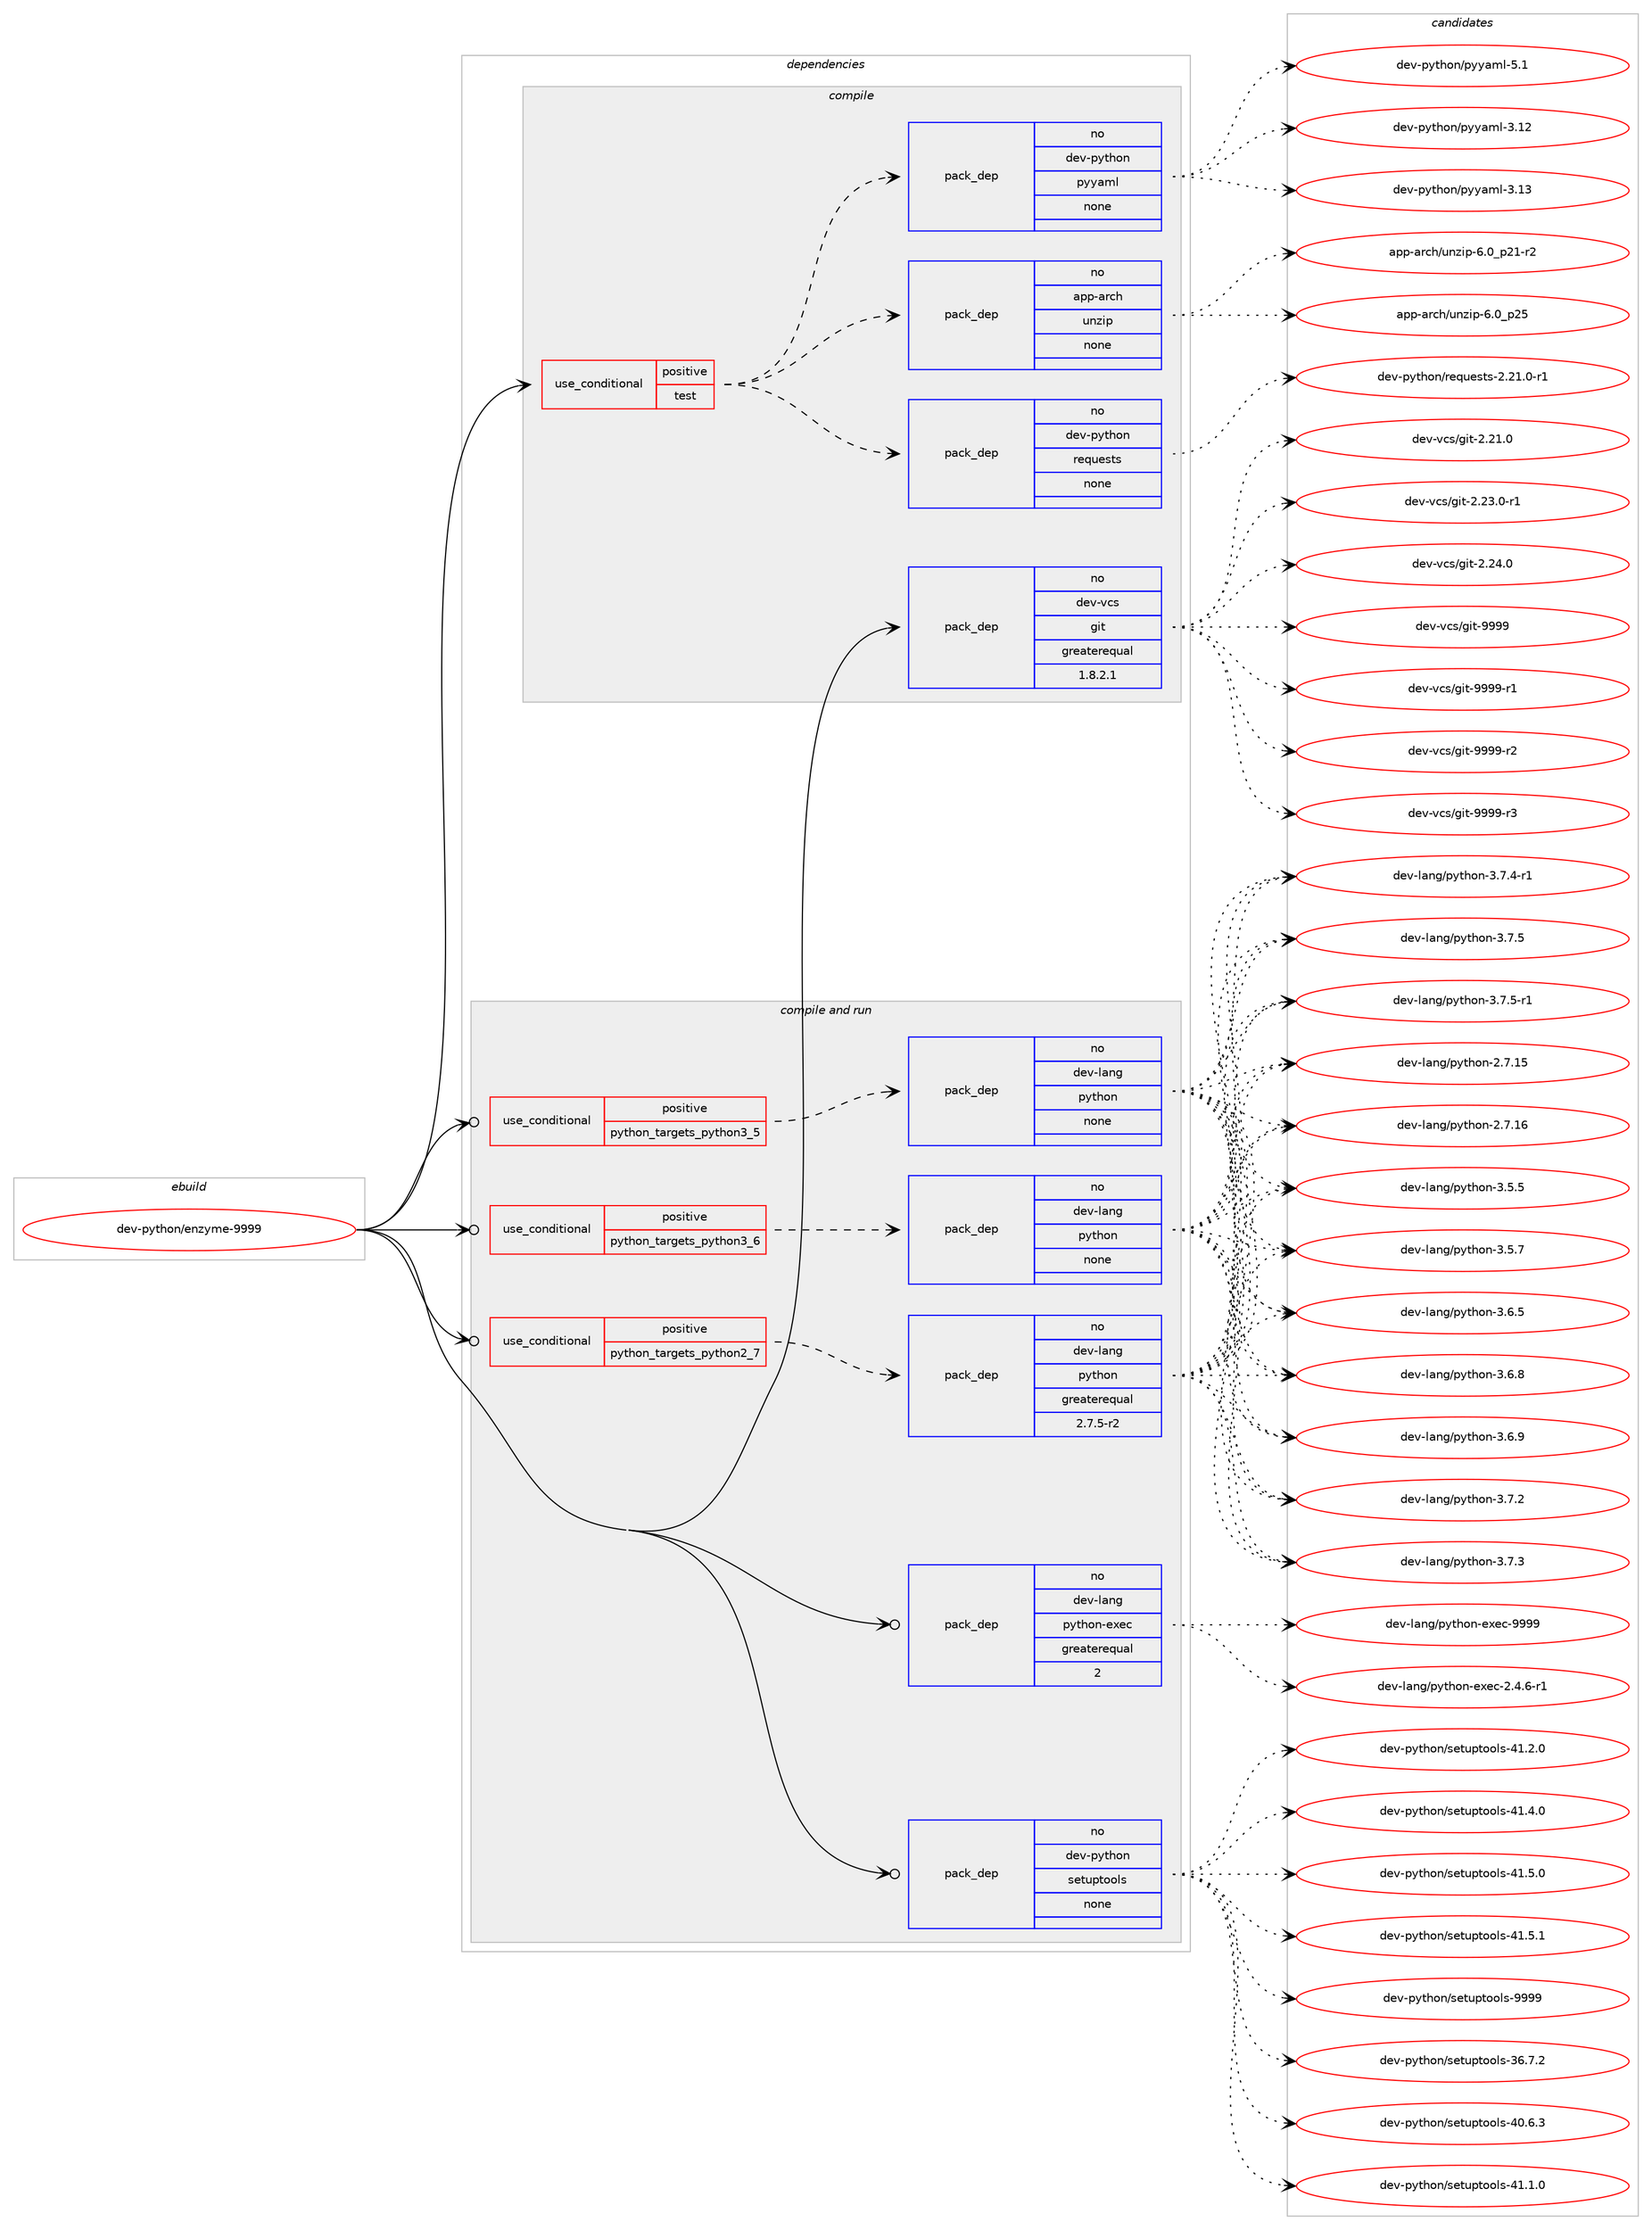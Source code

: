 digraph prolog {

# *************
# Graph options
# *************

newrank=true;
concentrate=true;
compound=true;
graph [rankdir=LR,fontname=Helvetica,fontsize=10,ranksep=1.5];#, ranksep=2.5, nodesep=0.2];
edge  [arrowhead=vee];
node  [fontname=Helvetica,fontsize=10];

# **********
# The ebuild
# **********

subgraph cluster_leftcol {
color=gray;
rank=same;
label=<<i>ebuild</i>>;
id [label="dev-python/enzyme-9999", color=red, width=4, href="../dev-python/enzyme-9999.svg"];
}

# ****************
# The dependencies
# ****************

subgraph cluster_midcol {
color=gray;
label=<<i>dependencies</i>>;
subgraph cluster_compile {
fillcolor="#eeeeee";
style=filled;
label=<<i>compile</i>>;
subgraph cond139024 {
dependency603474 [label=<<TABLE BORDER="0" CELLBORDER="1" CELLSPACING="0" CELLPADDING="4"><TR><TD ROWSPAN="3" CELLPADDING="10">use_conditional</TD></TR><TR><TD>positive</TD></TR><TR><TD>test</TD></TR></TABLE>>, shape=none, color=red];
subgraph pack452654 {
dependency603475 [label=<<TABLE BORDER="0" CELLBORDER="1" CELLSPACING="0" CELLPADDING="4" WIDTH="220"><TR><TD ROWSPAN="6" CELLPADDING="30">pack_dep</TD></TR><TR><TD WIDTH="110">no</TD></TR><TR><TD>app-arch</TD></TR><TR><TD>unzip</TD></TR><TR><TD>none</TD></TR><TR><TD></TD></TR></TABLE>>, shape=none, color=blue];
}
dependency603474:e -> dependency603475:w [weight=20,style="dashed",arrowhead="vee"];
subgraph pack452655 {
dependency603476 [label=<<TABLE BORDER="0" CELLBORDER="1" CELLSPACING="0" CELLPADDING="4" WIDTH="220"><TR><TD ROWSPAN="6" CELLPADDING="30">pack_dep</TD></TR><TR><TD WIDTH="110">no</TD></TR><TR><TD>dev-python</TD></TR><TR><TD>pyyaml</TD></TR><TR><TD>none</TD></TR><TR><TD></TD></TR></TABLE>>, shape=none, color=blue];
}
dependency603474:e -> dependency603476:w [weight=20,style="dashed",arrowhead="vee"];
subgraph pack452656 {
dependency603477 [label=<<TABLE BORDER="0" CELLBORDER="1" CELLSPACING="0" CELLPADDING="4" WIDTH="220"><TR><TD ROWSPAN="6" CELLPADDING="30">pack_dep</TD></TR><TR><TD WIDTH="110">no</TD></TR><TR><TD>dev-python</TD></TR><TR><TD>requests</TD></TR><TR><TD>none</TD></TR><TR><TD></TD></TR></TABLE>>, shape=none, color=blue];
}
dependency603474:e -> dependency603477:w [weight=20,style="dashed",arrowhead="vee"];
}
id:e -> dependency603474:w [weight=20,style="solid",arrowhead="vee"];
subgraph pack452657 {
dependency603478 [label=<<TABLE BORDER="0" CELLBORDER="1" CELLSPACING="0" CELLPADDING="4" WIDTH="220"><TR><TD ROWSPAN="6" CELLPADDING="30">pack_dep</TD></TR><TR><TD WIDTH="110">no</TD></TR><TR><TD>dev-vcs</TD></TR><TR><TD>git</TD></TR><TR><TD>greaterequal</TD></TR><TR><TD>1.8.2.1</TD></TR></TABLE>>, shape=none, color=blue];
}
id:e -> dependency603478:w [weight=20,style="solid",arrowhead="vee"];
}
subgraph cluster_compileandrun {
fillcolor="#eeeeee";
style=filled;
label=<<i>compile and run</i>>;
subgraph cond139025 {
dependency603479 [label=<<TABLE BORDER="0" CELLBORDER="1" CELLSPACING="0" CELLPADDING="4"><TR><TD ROWSPAN="3" CELLPADDING="10">use_conditional</TD></TR><TR><TD>positive</TD></TR><TR><TD>python_targets_python2_7</TD></TR></TABLE>>, shape=none, color=red];
subgraph pack452658 {
dependency603480 [label=<<TABLE BORDER="0" CELLBORDER="1" CELLSPACING="0" CELLPADDING="4" WIDTH="220"><TR><TD ROWSPAN="6" CELLPADDING="30">pack_dep</TD></TR><TR><TD WIDTH="110">no</TD></TR><TR><TD>dev-lang</TD></TR><TR><TD>python</TD></TR><TR><TD>greaterequal</TD></TR><TR><TD>2.7.5-r2</TD></TR></TABLE>>, shape=none, color=blue];
}
dependency603479:e -> dependency603480:w [weight=20,style="dashed",arrowhead="vee"];
}
id:e -> dependency603479:w [weight=20,style="solid",arrowhead="odotvee"];
subgraph cond139026 {
dependency603481 [label=<<TABLE BORDER="0" CELLBORDER="1" CELLSPACING="0" CELLPADDING="4"><TR><TD ROWSPAN="3" CELLPADDING="10">use_conditional</TD></TR><TR><TD>positive</TD></TR><TR><TD>python_targets_python3_5</TD></TR></TABLE>>, shape=none, color=red];
subgraph pack452659 {
dependency603482 [label=<<TABLE BORDER="0" CELLBORDER="1" CELLSPACING="0" CELLPADDING="4" WIDTH="220"><TR><TD ROWSPAN="6" CELLPADDING="30">pack_dep</TD></TR><TR><TD WIDTH="110">no</TD></TR><TR><TD>dev-lang</TD></TR><TR><TD>python</TD></TR><TR><TD>none</TD></TR><TR><TD></TD></TR></TABLE>>, shape=none, color=blue];
}
dependency603481:e -> dependency603482:w [weight=20,style="dashed",arrowhead="vee"];
}
id:e -> dependency603481:w [weight=20,style="solid",arrowhead="odotvee"];
subgraph cond139027 {
dependency603483 [label=<<TABLE BORDER="0" CELLBORDER="1" CELLSPACING="0" CELLPADDING="4"><TR><TD ROWSPAN="3" CELLPADDING="10">use_conditional</TD></TR><TR><TD>positive</TD></TR><TR><TD>python_targets_python3_6</TD></TR></TABLE>>, shape=none, color=red];
subgraph pack452660 {
dependency603484 [label=<<TABLE BORDER="0" CELLBORDER="1" CELLSPACING="0" CELLPADDING="4" WIDTH="220"><TR><TD ROWSPAN="6" CELLPADDING="30">pack_dep</TD></TR><TR><TD WIDTH="110">no</TD></TR><TR><TD>dev-lang</TD></TR><TR><TD>python</TD></TR><TR><TD>none</TD></TR><TR><TD></TD></TR></TABLE>>, shape=none, color=blue];
}
dependency603483:e -> dependency603484:w [weight=20,style="dashed",arrowhead="vee"];
}
id:e -> dependency603483:w [weight=20,style="solid",arrowhead="odotvee"];
subgraph pack452661 {
dependency603485 [label=<<TABLE BORDER="0" CELLBORDER="1" CELLSPACING="0" CELLPADDING="4" WIDTH="220"><TR><TD ROWSPAN="6" CELLPADDING="30">pack_dep</TD></TR><TR><TD WIDTH="110">no</TD></TR><TR><TD>dev-lang</TD></TR><TR><TD>python-exec</TD></TR><TR><TD>greaterequal</TD></TR><TR><TD>2</TD></TR></TABLE>>, shape=none, color=blue];
}
id:e -> dependency603485:w [weight=20,style="solid",arrowhead="odotvee"];
subgraph pack452662 {
dependency603486 [label=<<TABLE BORDER="0" CELLBORDER="1" CELLSPACING="0" CELLPADDING="4" WIDTH="220"><TR><TD ROWSPAN="6" CELLPADDING="30">pack_dep</TD></TR><TR><TD WIDTH="110">no</TD></TR><TR><TD>dev-python</TD></TR><TR><TD>setuptools</TD></TR><TR><TD>none</TD></TR><TR><TD></TD></TR></TABLE>>, shape=none, color=blue];
}
id:e -> dependency603486:w [weight=20,style="solid",arrowhead="odotvee"];
}
subgraph cluster_run {
fillcolor="#eeeeee";
style=filled;
label=<<i>run</i>>;
}
}

# **************
# The candidates
# **************

subgraph cluster_choices {
rank=same;
color=gray;
label=<<i>candidates</i>>;

subgraph choice452654 {
color=black;
nodesep=1;
choice9711211245971149910447117110122105112455446489511250494511450 [label="app-arch/unzip-6.0_p21-r2", color=red, width=4,href="../app-arch/unzip-6.0_p21-r2.svg"];
choice971121124597114991044711711012210511245544648951125053 [label="app-arch/unzip-6.0_p25", color=red, width=4,href="../app-arch/unzip-6.0_p25.svg"];
dependency603475:e -> choice9711211245971149910447117110122105112455446489511250494511450:w [style=dotted,weight="100"];
dependency603475:e -> choice971121124597114991044711711012210511245544648951125053:w [style=dotted,weight="100"];
}
subgraph choice452655 {
color=black;
nodesep=1;
choice1001011184511212111610411111047112121121971091084551464950 [label="dev-python/pyyaml-3.12", color=red, width=4,href="../dev-python/pyyaml-3.12.svg"];
choice1001011184511212111610411111047112121121971091084551464951 [label="dev-python/pyyaml-3.13", color=red, width=4,href="../dev-python/pyyaml-3.13.svg"];
choice10010111845112121116104111110471121211219710910845534649 [label="dev-python/pyyaml-5.1", color=red, width=4,href="../dev-python/pyyaml-5.1.svg"];
dependency603476:e -> choice1001011184511212111610411111047112121121971091084551464950:w [style=dotted,weight="100"];
dependency603476:e -> choice1001011184511212111610411111047112121121971091084551464951:w [style=dotted,weight="100"];
dependency603476:e -> choice10010111845112121116104111110471121211219710910845534649:w [style=dotted,weight="100"];
}
subgraph choice452656 {
color=black;
nodesep=1;
choice1001011184511212111610411111047114101113117101115116115455046504946484511449 [label="dev-python/requests-2.21.0-r1", color=red, width=4,href="../dev-python/requests-2.21.0-r1.svg"];
dependency603477:e -> choice1001011184511212111610411111047114101113117101115116115455046504946484511449:w [style=dotted,weight="100"];
}
subgraph choice452657 {
color=black;
nodesep=1;
choice10010111845118991154710310511645504650494648 [label="dev-vcs/git-2.21.0", color=red, width=4,href="../dev-vcs/git-2.21.0.svg"];
choice100101118451189911547103105116455046505146484511449 [label="dev-vcs/git-2.23.0-r1", color=red, width=4,href="../dev-vcs/git-2.23.0-r1.svg"];
choice10010111845118991154710310511645504650524648 [label="dev-vcs/git-2.24.0", color=red, width=4,href="../dev-vcs/git-2.24.0.svg"];
choice1001011184511899115471031051164557575757 [label="dev-vcs/git-9999", color=red, width=4,href="../dev-vcs/git-9999.svg"];
choice10010111845118991154710310511645575757574511449 [label="dev-vcs/git-9999-r1", color=red, width=4,href="../dev-vcs/git-9999-r1.svg"];
choice10010111845118991154710310511645575757574511450 [label="dev-vcs/git-9999-r2", color=red, width=4,href="../dev-vcs/git-9999-r2.svg"];
choice10010111845118991154710310511645575757574511451 [label="dev-vcs/git-9999-r3", color=red, width=4,href="../dev-vcs/git-9999-r3.svg"];
dependency603478:e -> choice10010111845118991154710310511645504650494648:w [style=dotted,weight="100"];
dependency603478:e -> choice100101118451189911547103105116455046505146484511449:w [style=dotted,weight="100"];
dependency603478:e -> choice10010111845118991154710310511645504650524648:w [style=dotted,weight="100"];
dependency603478:e -> choice1001011184511899115471031051164557575757:w [style=dotted,weight="100"];
dependency603478:e -> choice10010111845118991154710310511645575757574511449:w [style=dotted,weight="100"];
dependency603478:e -> choice10010111845118991154710310511645575757574511450:w [style=dotted,weight="100"];
dependency603478:e -> choice10010111845118991154710310511645575757574511451:w [style=dotted,weight="100"];
}
subgraph choice452658 {
color=black;
nodesep=1;
choice10010111845108971101034711212111610411111045504655464953 [label="dev-lang/python-2.7.15", color=red, width=4,href="../dev-lang/python-2.7.15.svg"];
choice10010111845108971101034711212111610411111045504655464954 [label="dev-lang/python-2.7.16", color=red, width=4,href="../dev-lang/python-2.7.16.svg"];
choice100101118451089711010347112121116104111110455146534653 [label="dev-lang/python-3.5.5", color=red, width=4,href="../dev-lang/python-3.5.5.svg"];
choice100101118451089711010347112121116104111110455146534655 [label="dev-lang/python-3.5.7", color=red, width=4,href="../dev-lang/python-3.5.7.svg"];
choice100101118451089711010347112121116104111110455146544653 [label="dev-lang/python-3.6.5", color=red, width=4,href="../dev-lang/python-3.6.5.svg"];
choice100101118451089711010347112121116104111110455146544656 [label="dev-lang/python-3.6.8", color=red, width=4,href="../dev-lang/python-3.6.8.svg"];
choice100101118451089711010347112121116104111110455146544657 [label="dev-lang/python-3.6.9", color=red, width=4,href="../dev-lang/python-3.6.9.svg"];
choice100101118451089711010347112121116104111110455146554650 [label="dev-lang/python-3.7.2", color=red, width=4,href="../dev-lang/python-3.7.2.svg"];
choice100101118451089711010347112121116104111110455146554651 [label="dev-lang/python-3.7.3", color=red, width=4,href="../dev-lang/python-3.7.3.svg"];
choice1001011184510897110103471121211161041111104551465546524511449 [label="dev-lang/python-3.7.4-r1", color=red, width=4,href="../dev-lang/python-3.7.4-r1.svg"];
choice100101118451089711010347112121116104111110455146554653 [label="dev-lang/python-3.7.5", color=red, width=4,href="../dev-lang/python-3.7.5.svg"];
choice1001011184510897110103471121211161041111104551465546534511449 [label="dev-lang/python-3.7.5-r1", color=red, width=4,href="../dev-lang/python-3.7.5-r1.svg"];
dependency603480:e -> choice10010111845108971101034711212111610411111045504655464953:w [style=dotted,weight="100"];
dependency603480:e -> choice10010111845108971101034711212111610411111045504655464954:w [style=dotted,weight="100"];
dependency603480:e -> choice100101118451089711010347112121116104111110455146534653:w [style=dotted,weight="100"];
dependency603480:e -> choice100101118451089711010347112121116104111110455146534655:w [style=dotted,weight="100"];
dependency603480:e -> choice100101118451089711010347112121116104111110455146544653:w [style=dotted,weight="100"];
dependency603480:e -> choice100101118451089711010347112121116104111110455146544656:w [style=dotted,weight="100"];
dependency603480:e -> choice100101118451089711010347112121116104111110455146544657:w [style=dotted,weight="100"];
dependency603480:e -> choice100101118451089711010347112121116104111110455146554650:w [style=dotted,weight="100"];
dependency603480:e -> choice100101118451089711010347112121116104111110455146554651:w [style=dotted,weight="100"];
dependency603480:e -> choice1001011184510897110103471121211161041111104551465546524511449:w [style=dotted,weight="100"];
dependency603480:e -> choice100101118451089711010347112121116104111110455146554653:w [style=dotted,weight="100"];
dependency603480:e -> choice1001011184510897110103471121211161041111104551465546534511449:w [style=dotted,weight="100"];
}
subgraph choice452659 {
color=black;
nodesep=1;
choice10010111845108971101034711212111610411111045504655464953 [label="dev-lang/python-2.7.15", color=red, width=4,href="../dev-lang/python-2.7.15.svg"];
choice10010111845108971101034711212111610411111045504655464954 [label="dev-lang/python-2.7.16", color=red, width=4,href="../dev-lang/python-2.7.16.svg"];
choice100101118451089711010347112121116104111110455146534653 [label="dev-lang/python-3.5.5", color=red, width=4,href="../dev-lang/python-3.5.5.svg"];
choice100101118451089711010347112121116104111110455146534655 [label="dev-lang/python-3.5.7", color=red, width=4,href="../dev-lang/python-3.5.7.svg"];
choice100101118451089711010347112121116104111110455146544653 [label="dev-lang/python-3.6.5", color=red, width=4,href="../dev-lang/python-3.6.5.svg"];
choice100101118451089711010347112121116104111110455146544656 [label="dev-lang/python-3.6.8", color=red, width=4,href="../dev-lang/python-3.6.8.svg"];
choice100101118451089711010347112121116104111110455146544657 [label="dev-lang/python-3.6.9", color=red, width=4,href="../dev-lang/python-3.6.9.svg"];
choice100101118451089711010347112121116104111110455146554650 [label="dev-lang/python-3.7.2", color=red, width=4,href="../dev-lang/python-3.7.2.svg"];
choice100101118451089711010347112121116104111110455146554651 [label="dev-lang/python-3.7.3", color=red, width=4,href="../dev-lang/python-3.7.3.svg"];
choice1001011184510897110103471121211161041111104551465546524511449 [label="dev-lang/python-3.7.4-r1", color=red, width=4,href="../dev-lang/python-3.7.4-r1.svg"];
choice100101118451089711010347112121116104111110455146554653 [label="dev-lang/python-3.7.5", color=red, width=4,href="../dev-lang/python-3.7.5.svg"];
choice1001011184510897110103471121211161041111104551465546534511449 [label="dev-lang/python-3.7.5-r1", color=red, width=4,href="../dev-lang/python-3.7.5-r1.svg"];
dependency603482:e -> choice10010111845108971101034711212111610411111045504655464953:w [style=dotted,weight="100"];
dependency603482:e -> choice10010111845108971101034711212111610411111045504655464954:w [style=dotted,weight="100"];
dependency603482:e -> choice100101118451089711010347112121116104111110455146534653:w [style=dotted,weight="100"];
dependency603482:e -> choice100101118451089711010347112121116104111110455146534655:w [style=dotted,weight="100"];
dependency603482:e -> choice100101118451089711010347112121116104111110455146544653:w [style=dotted,weight="100"];
dependency603482:e -> choice100101118451089711010347112121116104111110455146544656:w [style=dotted,weight="100"];
dependency603482:e -> choice100101118451089711010347112121116104111110455146544657:w [style=dotted,weight="100"];
dependency603482:e -> choice100101118451089711010347112121116104111110455146554650:w [style=dotted,weight="100"];
dependency603482:e -> choice100101118451089711010347112121116104111110455146554651:w [style=dotted,weight="100"];
dependency603482:e -> choice1001011184510897110103471121211161041111104551465546524511449:w [style=dotted,weight="100"];
dependency603482:e -> choice100101118451089711010347112121116104111110455146554653:w [style=dotted,weight="100"];
dependency603482:e -> choice1001011184510897110103471121211161041111104551465546534511449:w [style=dotted,weight="100"];
}
subgraph choice452660 {
color=black;
nodesep=1;
choice10010111845108971101034711212111610411111045504655464953 [label="dev-lang/python-2.7.15", color=red, width=4,href="../dev-lang/python-2.7.15.svg"];
choice10010111845108971101034711212111610411111045504655464954 [label="dev-lang/python-2.7.16", color=red, width=4,href="../dev-lang/python-2.7.16.svg"];
choice100101118451089711010347112121116104111110455146534653 [label="dev-lang/python-3.5.5", color=red, width=4,href="../dev-lang/python-3.5.5.svg"];
choice100101118451089711010347112121116104111110455146534655 [label="dev-lang/python-3.5.7", color=red, width=4,href="../dev-lang/python-3.5.7.svg"];
choice100101118451089711010347112121116104111110455146544653 [label="dev-lang/python-3.6.5", color=red, width=4,href="../dev-lang/python-3.6.5.svg"];
choice100101118451089711010347112121116104111110455146544656 [label="dev-lang/python-3.6.8", color=red, width=4,href="../dev-lang/python-3.6.8.svg"];
choice100101118451089711010347112121116104111110455146544657 [label="dev-lang/python-3.6.9", color=red, width=4,href="../dev-lang/python-3.6.9.svg"];
choice100101118451089711010347112121116104111110455146554650 [label="dev-lang/python-3.7.2", color=red, width=4,href="../dev-lang/python-3.7.2.svg"];
choice100101118451089711010347112121116104111110455146554651 [label="dev-lang/python-3.7.3", color=red, width=4,href="../dev-lang/python-3.7.3.svg"];
choice1001011184510897110103471121211161041111104551465546524511449 [label="dev-lang/python-3.7.4-r1", color=red, width=4,href="../dev-lang/python-3.7.4-r1.svg"];
choice100101118451089711010347112121116104111110455146554653 [label="dev-lang/python-3.7.5", color=red, width=4,href="../dev-lang/python-3.7.5.svg"];
choice1001011184510897110103471121211161041111104551465546534511449 [label="dev-lang/python-3.7.5-r1", color=red, width=4,href="../dev-lang/python-3.7.5-r1.svg"];
dependency603484:e -> choice10010111845108971101034711212111610411111045504655464953:w [style=dotted,weight="100"];
dependency603484:e -> choice10010111845108971101034711212111610411111045504655464954:w [style=dotted,weight="100"];
dependency603484:e -> choice100101118451089711010347112121116104111110455146534653:w [style=dotted,weight="100"];
dependency603484:e -> choice100101118451089711010347112121116104111110455146534655:w [style=dotted,weight="100"];
dependency603484:e -> choice100101118451089711010347112121116104111110455146544653:w [style=dotted,weight="100"];
dependency603484:e -> choice100101118451089711010347112121116104111110455146544656:w [style=dotted,weight="100"];
dependency603484:e -> choice100101118451089711010347112121116104111110455146544657:w [style=dotted,weight="100"];
dependency603484:e -> choice100101118451089711010347112121116104111110455146554650:w [style=dotted,weight="100"];
dependency603484:e -> choice100101118451089711010347112121116104111110455146554651:w [style=dotted,weight="100"];
dependency603484:e -> choice1001011184510897110103471121211161041111104551465546524511449:w [style=dotted,weight="100"];
dependency603484:e -> choice100101118451089711010347112121116104111110455146554653:w [style=dotted,weight="100"];
dependency603484:e -> choice1001011184510897110103471121211161041111104551465546534511449:w [style=dotted,weight="100"];
}
subgraph choice452661 {
color=black;
nodesep=1;
choice10010111845108971101034711212111610411111045101120101994550465246544511449 [label="dev-lang/python-exec-2.4.6-r1", color=red, width=4,href="../dev-lang/python-exec-2.4.6-r1.svg"];
choice10010111845108971101034711212111610411111045101120101994557575757 [label="dev-lang/python-exec-9999", color=red, width=4,href="../dev-lang/python-exec-9999.svg"];
dependency603485:e -> choice10010111845108971101034711212111610411111045101120101994550465246544511449:w [style=dotted,weight="100"];
dependency603485:e -> choice10010111845108971101034711212111610411111045101120101994557575757:w [style=dotted,weight="100"];
}
subgraph choice452662 {
color=black;
nodesep=1;
choice100101118451121211161041111104711510111611711211611111110811545515446554650 [label="dev-python/setuptools-36.7.2", color=red, width=4,href="../dev-python/setuptools-36.7.2.svg"];
choice100101118451121211161041111104711510111611711211611111110811545524846544651 [label="dev-python/setuptools-40.6.3", color=red, width=4,href="../dev-python/setuptools-40.6.3.svg"];
choice100101118451121211161041111104711510111611711211611111110811545524946494648 [label="dev-python/setuptools-41.1.0", color=red, width=4,href="../dev-python/setuptools-41.1.0.svg"];
choice100101118451121211161041111104711510111611711211611111110811545524946504648 [label="dev-python/setuptools-41.2.0", color=red, width=4,href="../dev-python/setuptools-41.2.0.svg"];
choice100101118451121211161041111104711510111611711211611111110811545524946524648 [label="dev-python/setuptools-41.4.0", color=red, width=4,href="../dev-python/setuptools-41.4.0.svg"];
choice100101118451121211161041111104711510111611711211611111110811545524946534648 [label="dev-python/setuptools-41.5.0", color=red, width=4,href="../dev-python/setuptools-41.5.0.svg"];
choice100101118451121211161041111104711510111611711211611111110811545524946534649 [label="dev-python/setuptools-41.5.1", color=red, width=4,href="../dev-python/setuptools-41.5.1.svg"];
choice10010111845112121116104111110471151011161171121161111111081154557575757 [label="dev-python/setuptools-9999", color=red, width=4,href="../dev-python/setuptools-9999.svg"];
dependency603486:e -> choice100101118451121211161041111104711510111611711211611111110811545515446554650:w [style=dotted,weight="100"];
dependency603486:e -> choice100101118451121211161041111104711510111611711211611111110811545524846544651:w [style=dotted,weight="100"];
dependency603486:e -> choice100101118451121211161041111104711510111611711211611111110811545524946494648:w [style=dotted,weight="100"];
dependency603486:e -> choice100101118451121211161041111104711510111611711211611111110811545524946504648:w [style=dotted,weight="100"];
dependency603486:e -> choice100101118451121211161041111104711510111611711211611111110811545524946524648:w [style=dotted,weight="100"];
dependency603486:e -> choice100101118451121211161041111104711510111611711211611111110811545524946534648:w [style=dotted,weight="100"];
dependency603486:e -> choice100101118451121211161041111104711510111611711211611111110811545524946534649:w [style=dotted,weight="100"];
dependency603486:e -> choice10010111845112121116104111110471151011161171121161111111081154557575757:w [style=dotted,weight="100"];
}
}

}
